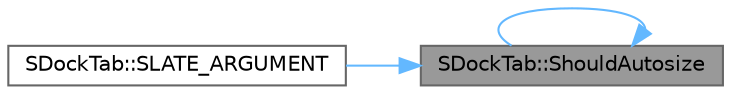 digraph "SDockTab::ShouldAutosize"
{
 // INTERACTIVE_SVG=YES
 // LATEX_PDF_SIZE
  bgcolor="transparent";
  edge [fontname=Helvetica,fontsize=10,labelfontname=Helvetica,labelfontsize=10];
  node [fontname=Helvetica,fontsize=10,shape=box,height=0.2,width=0.4];
  rankdir="RL";
  Node1 [id="Node000001",label="SDockTab::ShouldAutosize",height=0.2,width=0.4,color="gray40", fillcolor="grey60", style="filled", fontcolor="black",tooltip="Should this tab be sized based on its content."];
  Node1 -> Node1 [id="edge1_Node000001_Node000001",dir="back",color="steelblue1",style="solid",tooltip=" "];
  Node1 -> Node2 [id="edge2_Node000001_Node000002",dir="back",color="steelblue1",style="solid",tooltip=" "];
  Node2 [id="Node000002",label="SDockTab::SLATE_ARGUMENT",height=0.2,width=0.4,color="grey40", fillcolor="white", style="filled",URL="$d8/deb/classSDockTab.html#a7b5a3753c790c53302b725ef705eb853",tooltip="When the close button is pressed, checks whether the tab can be closed in that moment."];
}
